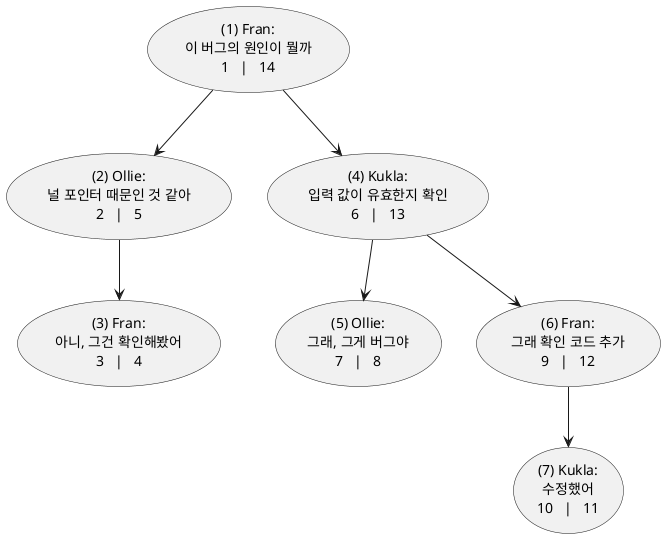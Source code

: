 @startuml
top to bottom direction
usecase "(1) Fran:\n이 버그의 원인이 뭘까\n1   |   14" as 1
usecase "(2) Ollie:\n널 포인터 때문인 것 같아\n2   |   5" as 2
usecase "(3) Fran:\n아니, 그건 확인해봤어\n3   |   4" as 3
usecase "(4) Kukla:\n입력 값이 유효한지 확인\n6   |   13" as 4
usecase "(5) Ollie:\n그래, 그게 버그야\n7   |   8" as 5
usecase "(6) Fran:\n그래 확인 코드 추가\n9   |   12" as 6
usecase "(7) Kukla:\n수정했어\n10   |   11" as 7

1 --> 2
1 --> 4
2 --> 3
4 --> 5
4 --> 6
6 --> 7
@enduml